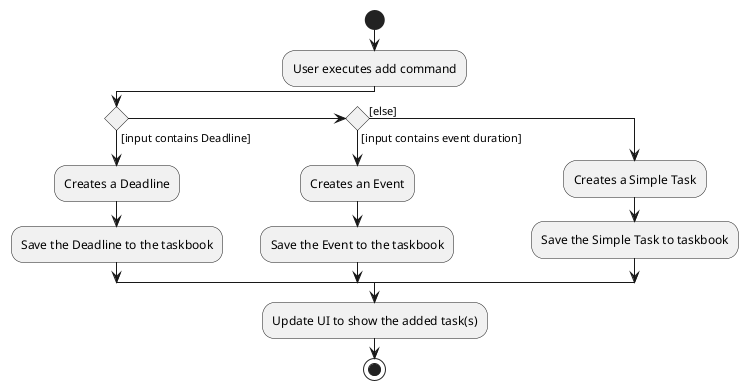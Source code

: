@startuml
start
:User executes add command;

'Since the beta syntax does not support placing the condition outside the
'diamond we place it as the true branch instead.

if ()  then ([input contains Deadline])
     :Creates a Deadline;
     :Save the Deadline to the taskbook;

elseif () then ([input contains event duration])

    :Creates an Event;
    :Save the Event to the taskbook;

else ([else])

    :Creates a Simple Task;
    :Save the Simple Task to taskbook;



endif
:Update UI to show the added task(s);
stop
@enduml

